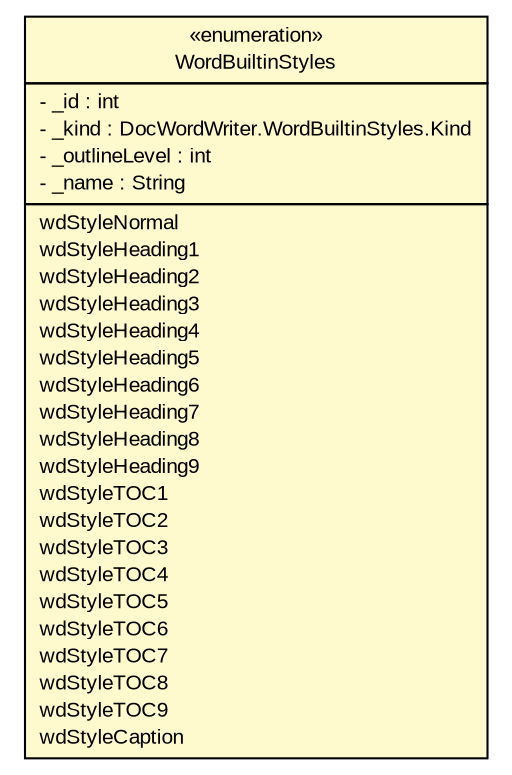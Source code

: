 #!/usr/local/bin/dot
#
# Class diagram 
# Generated by UMLGraph version R5_6_6-6-g3bdff0 (http://www.umlgraph.org/)
#

digraph G {
	edge [fontname="arial",fontsize=10,labelfontname="arial",labelfontsize=10];
	node [fontname="arial",fontsize=10,shape=plaintext];
	nodesep=0.25;
	ranksep=0.5;
	// org.tanjakostic.jcleancim.docgen.writer.word.doc.DocWordWriter.WordBuiltinStyles
	c105511 [label=<<table title="org.tanjakostic.jcleancim.docgen.writer.word.doc.DocWordWriter.WordBuiltinStyles" border="0" cellborder="1" cellspacing="0" cellpadding="2" port="p" bgcolor="lemonChiffon" href="./DocWordWriter.WordBuiltinStyles.html">
		<tr><td><table border="0" cellspacing="0" cellpadding="1">
<tr><td align="center" balign="center"> &#171;enumeration&#187; </td></tr>
<tr><td align="center" balign="center"> WordBuiltinStyles </td></tr>
		</table></td></tr>
		<tr><td><table border="0" cellspacing="0" cellpadding="1">
<tr><td align="left" balign="left"> - _id : int </td></tr>
<tr><td align="left" balign="left"> - _kind : DocWordWriter.WordBuiltinStyles.Kind </td></tr>
<tr><td align="left" balign="left"> - _outlineLevel : int </td></tr>
<tr><td align="left" balign="left"> - _name : String </td></tr>
		</table></td></tr>
		<tr><td><table border="0" cellspacing="0" cellpadding="1">
<tr><td align="left" balign="left"> wdStyleNormal </td></tr>
<tr><td align="left" balign="left"> wdStyleHeading1 </td></tr>
<tr><td align="left" balign="left"> wdStyleHeading2 </td></tr>
<tr><td align="left" balign="left"> wdStyleHeading3 </td></tr>
<tr><td align="left" balign="left"> wdStyleHeading4 </td></tr>
<tr><td align="left" balign="left"> wdStyleHeading5 </td></tr>
<tr><td align="left" balign="left"> wdStyleHeading6 </td></tr>
<tr><td align="left" balign="left"> wdStyleHeading7 </td></tr>
<tr><td align="left" balign="left"> wdStyleHeading8 </td></tr>
<tr><td align="left" balign="left"> wdStyleHeading9 </td></tr>
<tr><td align="left" balign="left"> wdStyleTOC1 </td></tr>
<tr><td align="left" balign="left"> wdStyleTOC2 </td></tr>
<tr><td align="left" balign="left"> wdStyleTOC3 </td></tr>
<tr><td align="left" balign="left"> wdStyleTOC4 </td></tr>
<tr><td align="left" balign="left"> wdStyleTOC5 </td></tr>
<tr><td align="left" balign="left"> wdStyleTOC6 </td></tr>
<tr><td align="left" balign="left"> wdStyleTOC7 </td></tr>
<tr><td align="left" balign="left"> wdStyleTOC8 </td></tr>
<tr><td align="left" balign="left"> wdStyleTOC9 </td></tr>
<tr><td align="left" balign="left"> wdStyleCaption </td></tr>
		</table></td></tr>
		</table>>, URL="./DocWordWriter.WordBuiltinStyles.html", fontname="arial", fontcolor="black", fontsize=10.0];
}

